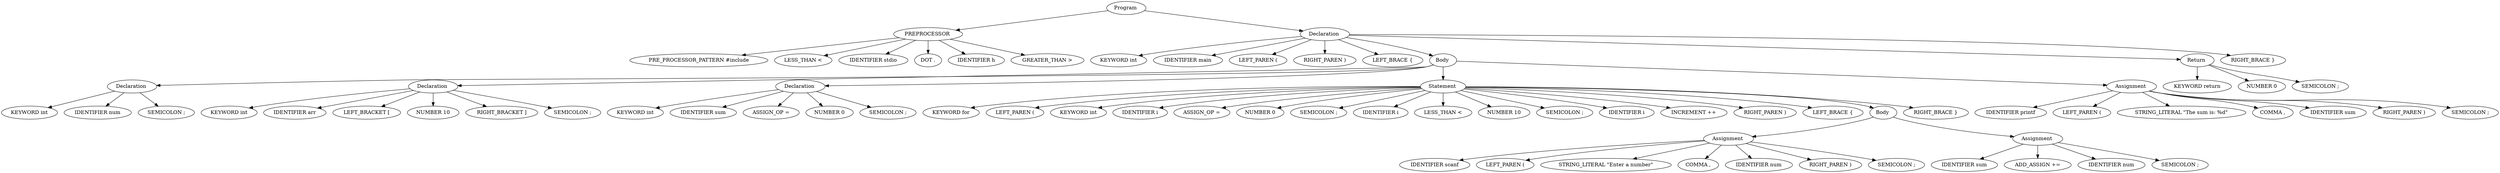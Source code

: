 digraph ParseTree {
  444231876 [label="Program "];
  1432773361 [label="PREPROCESSOR "];
  1168506977 [label="PRE_PROCESSOR_PATTERN #include"];
  1432773361 -> 1168506977;
  1425652234 [label="LESS_THAN <"];
  1432773361 -> 1425652234;
  499915777 [label="IDENTIFIER stdio"];
  1432773361 -> 499915777;
  2069599395 [label="DOT ."];
  1432773361 -> 2069599395;
  235615905 [label="IDENTIFIER h"];
  1432773361 -> 235615905;
  398189696 [label="GREATER_THAN >"];
  1432773361 -> 398189696;
  444231876 -> 1432773361;
  1785388642 [label="Declaration "];
  1295233280 [label="KEYWORD int"];
  1785388642 -> 1295233280;
  442120249 [label="IDENTIFIER main"];
  1785388642 -> 442120249;
  1376604182 [label="LEFT_PAREN ("];
  1785388642 -> 1376604182;
  1848118779 [label="RIGHT_PAREN )"];
  1785388642 -> 1848118779;
  1044585103 [label="LEFT_BRACE {"];
  1785388642 -> 1044585103;
  1972598414 [label="Body "];
  1294341578 [label="Declaration "];
  1674546752 [label="KEYWORD int"];
  1294341578 -> 1674546752;
  1165912020 [label="IDENTIFIER num"];
  1294341578 -> 1165912020;
  733437683 [label="SEMICOLON ;"];
  1294341578 -> 733437683;
  1972598414 -> 1294341578;
  1447204362 [label="Declaration "];
  1231073036 [label="KEYWORD int"];
  1447204362 -> 1231073036;
  2132160819 [label="IDENTIFIER arr"];
  1447204362 -> 2132160819;
  1858578660 [label="LEFT_BRACKET ["];
  1447204362 -> 1858578660;
  746033648 [label="NUMBER 10"];
  1447204362 -> 746033648;
  1621312445 [label="RIGHT_BRACKET ]"];
  1447204362 -> 1621312445;
  779249971 [label="SEMICOLON ;"];
  1447204362 -> 779249971;
  1972598414 -> 1447204362;
  2107733137 [label="Declaration "];
  1841922756 [label="KEYWORD int"];
  2107733137 -> 1841922756;
  395156075 [label="IDENTIFIER sum"];
  2107733137 -> 395156075;
  713769560 [label="ASSIGN_OP ="];
  2107733137 -> 713769560;
  1551412836 [label="NUMBER 0"];
  2107733137 -> 1551412836;
  2105989261 [label="SEMICOLON ;"];
  2107733137 -> 2105989261;
  1972598414 -> 2107733137;
  102976404 [label="Statement "];
  1984577674 [label="KEYWORD for"];
  102976404 -> 1984577674;
  1876478889 [label="LEFT_PAREN ("];
  102976404 -> 1876478889;
  617686127 [label="KEYWORD int"];
  102976404 -> 617686127;
  942843018 [label="IDENTIFIER i"];
  102976404 -> 942843018;
  475594006 [label="ASSIGN_OP ="];
  102976404 -> 475594006;
  905246903 [label="NUMBER 0"];
  102976404 -> 905246903;
  405491770 [label="SEMICOLON ;"];
  102976404 -> 405491770;
  898675009 [label="IDENTIFIER i"];
  102976404 -> 898675009;
  1861966504 [label="LESS_THAN <"];
  102976404 -> 1861966504;
  2086151808 [label="NUMBER 10"];
  102976404 -> 2086151808;
  1051726769 [label="SEMICOLON ;"];
  102976404 -> 1051726769;
  245016479 [label="IDENTIFIER i"];
  102976404 -> 245016479;
  973112062 [label="INCREMENT ++"];
  102976404 -> 973112062;
  122801944 [label="RIGHT_PAREN )"];
  102976404 -> 122801944;
  960657880 [label="LEFT_BRACE {"];
  102976404 -> 960657880;
  1656719152 [label="Body "];
  1553395435 [label="Assignment "];
  1429652334 [label="IDENTIFIER scanf"];
  1553395435 -> 1429652334;
  2140204201 [label="LEFT_PAREN ("];
  1553395435 -> 2140204201;
  1636332140 [label="STRING_LITERAL \"Enter a number\""];
  1553395435 -> 1636332140;
  176302336 [label="COMMA ,"];
  1553395435 -> 176302336;
  1775019661 [label="IDENTIFIER num"];
  1553395435 -> 1775019661;
  289532601 [label="RIGHT_PAREN )"];
  1553395435 -> 289532601;
  863564271 [label="SEMICOLON ;"];
  1553395435 -> 863564271;
  1656719152 -> 1553395435;
  673776809 [label="Assignment "];
  610088943 [label="IDENTIFIER sum"];
  673776809 -> 610088943;
  987174399 [label="ADD_ASSIGN +="];
  673776809 -> 987174399;
  1314155715 [label="IDENTIFIER num"];
  673776809 -> 1314155715;
  775431660 [label="SEMICOLON ;"];
  673776809 -> 775431660;
  1656719152 -> 673776809;
  102976404 -> 1656719152;
  1670876555 [label="RIGHT_BRACE }"];
  102976404 -> 1670876555;
  1972598414 -> 102976404;
  1634538731 [label="Assignment "];
  213012081 [label="IDENTIFIER printf"];
  1634538731 -> 213012081;
  1665801550 [label="LEFT_PAREN ("];
  1634538731 -> 1665801550;
  1013854073 [label="STRING_LITERAL \"The sum is: %d\""];
  1634538731 -> 1013854073;
  892186195 [label="COMMA ,"];
  1634538731 -> 892186195;
  728940353 [label="IDENTIFIER sum"];
  1634538731 -> 728940353;
  409040652 [label="RIGHT_PAREN )"];
  1634538731 -> 409040652;
  1429837470 [label="SEMICOLON ;"];
  1634538731 -> 1429837470;
  1972598414 -> 1634538731;
  1785388642 -> 1972598414;
  230614364 [label="Return "];
  864607005 [label="KEYWORD return"];
  230614364 -> 864607005;
  549585783 [label="NUMBER 0"];
  230614364 -> 549585783;
  961997975 [label="SEMICOLON ;"];
  230614364 -> 961997975;
  1785388642 -> 230614364;
  1127774948 [label="RIGHT_BRACE }"];
  1785388642 -> 1127774948;
  444231876 -> 1785388642;
}